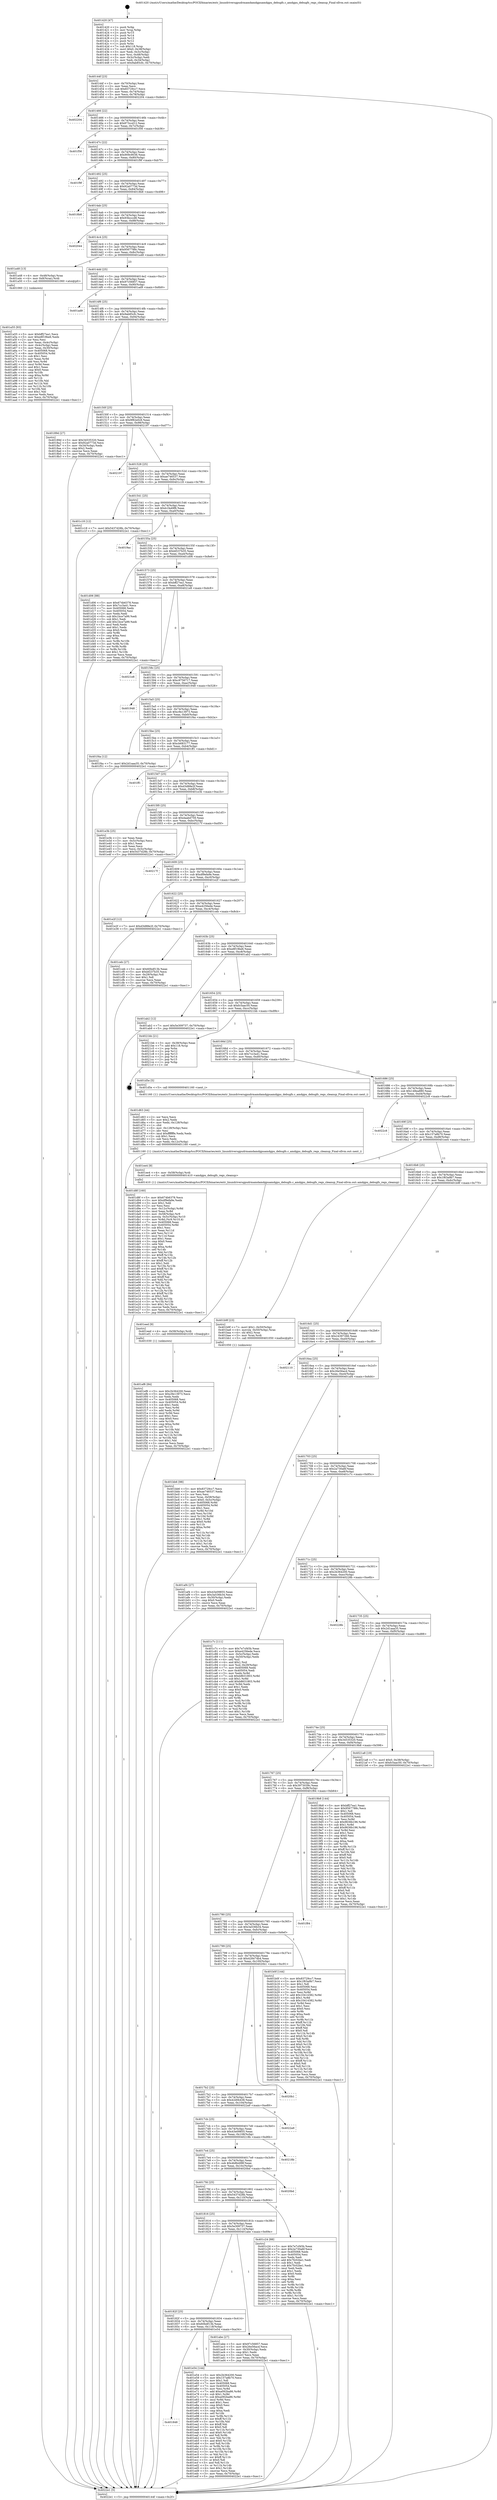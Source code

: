 digraph "0x401420" {
  label = "0x401420 (/mnt/c/Users/mathe/Desktop/tcc/POCII/binaries/extr_linuxdriversgpudrmamdamdgpuamdgpu_debugfs.c_amdgpu_debugfs_regs_cleanup_Final-ollvm.out::main(0))"
  labelloc = "t"
  node[shape=record]

  Entry [label="",width=0.3,height=0.3,shape=circle,fillcolor=black,style=filled]
  "0x40144f" [label="{
     0x40144f [23]\l
     | [instrs]\l
     &nbsp;&nbsp;0x40144f \<+3\>: mov -0x70(%rbp),%eax\l
     &nbsp;&nbsp;0x401452 \<+2\>: mov %eax,%ecx\l
     &nbsp;&nbsp;0x401454 \<+6\>: sub $0x83729cc7,%ecx\l
     &nbsp;&nbsp;0x40145a \<+3\>: mov %eax,-0x74(%rbp)\l
     &nbsp;&nbsp;0x40145d \<+3\>: mov %ecx,-0x78(%rbp)\l
     &nbsp;&nbsp;0x401460 \<+6\>: je 0000000000402204 \<main+0xde4\>\l
  }"]
  "0x402204" [label="{
     0x402204\l
  }", style=dashed]
  "0x401466" [label="{
     0x401466 [22]\l
     | [instrs]\l
     &nbsp;&nbsp;0x401466 \<+5\>: jmp 000000000040146b \<main+0x4b\>\l
     &nbsp;&nbsp;0x40146b \<+3\>: mov -0x74(%rbp),%eax\l
     &nbsp;&nbsp;0x40146e \<+5\>: sub $0x873ccd12,%eax\l
     &nbsp;&nbsp;0x401473 \<+3\>: mov %eax,-0x7c(%rbp)\l
     &nbsp;&nbsp;0x401476 \<+6\>: je 0000000000401f56 \<main+0xb36\>\l
  }"]
  Exit [label="",width=0.3,height=0.3,shape=circle,fillcolor=black,style=filled,peripheries=2]
  "0x401f56" [label="{
     0x401f56\l
  }", style=dashed]
  "0x40147c" [label="{
     0x40147c [22]\l
     | [instrs]\l
     &nbsp;&nbsp;0x40147c \<+5\>: jmp 0000000000401481 \<main+0x61\>\l
     &nbsp;&nbsp;0x401481 \<+3\>: mov -0x74(%rbp),%eax\l
     &nbsp;&nbsp;0x401484 \<+5\>: sub $0x909c9036,%eax\l
     &nbsp;&nbsp;0x401489 \<+3\>: mov %eax,-0x80(%rbp)\l
     &nbsp;&nbsp;0x40148c \<+6\>: je 0000000000401f9f \<main+0xb7f\>\l
  }"]
  "0x401ef6" [label="{
     0x401ef6 [84]\l
     | [instrs]\l
     &nbsp;&nbsp;0x401ef6 \<+5\>: mov $0x2b364200,%eax\l
     &nbsp;&nbsp;0x401efb \<+5\>: mov $0xc9e13973,%ecx\l
     &nbsp;&nbsp;0x401f00 \<+2\>: xor %edx,%edx\l
     &nbsp;&nbsp;0x401f02 \<+7\>: mov 0x405068,%esi\l
     &nbsp;&nbsp;0x401f09 \<+8\>: mov 0x405054,%r8d\l
     &nbsp;&nbsp;0x401f11 \<+3\>: sub $0x1,%edx\l
     &nbsp;&nbsp;0x401f14 \<+3\>: mov %esi,%r9d\l
     &nbsp;&nbsp;0x401f17 \<+3\>: add %edx,%r9d\l
     &nbsp;&nbsp;0x401f1a \<+4\>: imul %r9d,%esi\l
     &nbsp;&nbsp;0x401f1e \<+3\>: and $0x1,%esi\l
     &nbsp;&nbsp;0x401f21 \<+3\>: cmp $0x0,%esi\l
     &nbsp;&nbsp;0x401f24 \<+4\>: sete %r10b\l
     &nbsp;&nbsp;0x401f28 \<+4\>: cmp $0xa,%r8d\l
     &nbsp;&nbsp;0x401f2c \<+4\>: setl %r11b\l
     &nbsp;&nbsp;0x401f30 \<+3\>: mov %r10b,%bl\l
     &nbsp;&nbsp;0x401f33 \<+3\>: and %r11b,%bl\l
     &nbsp;&nbsp;0x401f36 \<+3\>: xor %r11b,%r10b\l
     &nbsp;&nbsp;0x401f39 \<+3\>: or %r10b,%bl\l
     &nbsp;&nbsp;0x401f3c \<+3\>: test $0x1,%bl\l
     &nbsp;&nbsp;0x401f3f \<+3\>: cmovne %ecx,%eax\l
     &nbsp;&nbsp;0x401f42 \<+3\>: mov %eax,-0x70(%rbp)\l
     &nbsp;&nbsp;0x401f45 \<+5\>: jmp 00000000004022e1 \<main+0xec1\>\l
  }"]
  "0x401f9f" [label="{
     0x401f9f\l
  }", style=dashed]
  "0x401492" [label="{
     0x401492 [25]\l
     | [instrs]\l
     &nbsp;&nbsp;0x401492 \<+5\>: jmp 0000000000401497 \<main+0x77\>\l
     &nbsp;&nbsp;0x401497 \<+3\>: mov -0x74(%rbp),%eax\l
     &nbsp;&nbsp;0x40149a \<+5\>: sub $0x92a0773d,%eax\l
     &nbsp;&nbsp;0x40149f \<+6\>: mov %eax,-0x84(%rbp)\l
     &nbsp;&nbsp;0x4014a5 \<+6\>: je 00000000004018b8 \<main+0x498\>\l
  }"]
  "0x401eed" [label="{
     0x401eed [9]\l
     | [instrs]\l
     &nbsp;&nbsp;0x401eed \<+4\>: mov -0x58(%rbp),%rdi\l
     &nbsp;&nbsp;0x401ef1 \<+5\>: call 0000000000401030 \<free@plt\>\l
     | [calls]\l
     &nbsp;&nbsp;0x401030 \{1\} (unknown)\l
  }"]
  "0x4018b8" [label="{
     0x4018b8\l
  }", style=dashed]
  "0x4014ab" [label="{
     0x4014ab [25]\l
     | [instrs]\l
     &nbsp;&nbsp;0x4014ab \<+5\>: jmp 00000000004014b0 \<main+0x90\>\l
     &nbsp;&nbsp;0x4014b0 \<+3\>: mov -0x74(%rbp),%eax\l
     &nbsp;&nbsp;0x4014b3 \<+5\>: sub $0x93bcccd8,%eax\l
     &nbsp;&nbsp;0x4014b8 \<+6\>: mov %eax,-0x88(%rbp)\l
     &nbsp;&nbsp;0x4014be \<+6\>: je 0000000000402044 \<main+0xc24\>\l
  }"]
  "0x401848" [label="{
     0x401848\l
  }", style=dashed]
  "0x402044" [label="{
     0x402044\l
  }", style=dashed]
  "0x4014c4" [label="{
     0x4014c4 [25]\l
     | [instrs]\l
     &nbsp;&nbsp;0x4014c4 \<+5\>: jmp 00000000004014c9 \<main+0xa9\>\l
     &nbsp;&nbsp;0x4014c9 \<+3\>: mov -0x74(%rbp),%eax\l
     &nbsp;&nbsp;0x4014cc \<+5\>: sub $0x9567788c,%eax\l
     &nbsp;&nbsp;0x4014d1 \<+6\>: mov %eax,-0x8c(%rbp)\l
     &nbsp;&nbsp;0x4014d7 \<+6\>: je 0000000000401a48 \<main+0x628\>\l
  }"]
  "0x401e54" [label="{
     0x401e54 [144]\l
     | [instrs]\l
     &nbsp;&nbsp;0x401e54 \<+5\>: mov $0x2b364200,%eax\l
     &nbsp;&nbsp;0x401e59 \<+5\>: mov $0x157a8b70,%ecx\l
     &nbsp;&nbsp;0x401e5e \<+2\>: mov $0x1,%dl\l
     &nbsp;&nbsp;0x401e60 \<+7\>: mov 0x405068,%esi\l
     &nbsp;&nbsp;0x401e67 \<+7\>: mov 0x405054,%edi\l
     &nbsp;&nbsp;0x401e6e \<+3\>: mov %esi,%r8d\l
     &nbsp;&nbsp;0x401e71 \<+7\>: add $0xa092ba86,%r8d\l
     &nbsp;&nbsp;0x401e78 \<+4\>: sub $0x1,%r8d\l
     &nbsp;&nbsp;0x401e7c \<+7\>: sub $0xa092ba86,%r8d\l
     &nbsp;&nbsp;0x401e83 \<+4\>: imul %r8d,%esi\l
     &nbsp;&nbsp;0x401e87 \<+3\>: and $0x1,%esi\l
     &nbsp;&nbsp;0x401e8a \<+3\>: cmp $0x0,%esi\l
     &nbsp;&nbsp;0x401e8d \<+4\>: sete %r9b\l
     &nbsp;&nbsp;0x401e91 \<+3\>: cmp $0xa,%edi\l
     &nbsp;&nbsp;0x401e94 \<+4\>: setl %r10b\l
     &nbsp;&nbsp;0x401e98 \<+3\>: mov %r9b,%r11b\l
     &nbsp;&nbsp;0x401e9b \<+4\>: xor $0xff,%r11b\l
     &nbsp;&nbsp;0x401e9f \<+3\>: mov %r10b,%bl\l
     &nbsp;&nbsp;0x401ea2 \<+3\>: xor $0xff,%bl\l
     &nbsp;&nbsp;0x401ea5 \<+3\>: xor $0x0,%dl\l
     &nbsp;&nbsp;0x401ea8 \<+3\>: mov %r11b,%r14b\l
     &nbsp;&nbsp;0x401eab \<+4\>: and $0x0,%r14b\l
     &nbsp;&nbsp;0x401eaf \<+3\>: and %dl,%r9b\l
     &nbsp;&nbsp;0x401eb2 \<+3\>: mov %bl,%r15b\l
     &nbsp;&nbsp;0x401eb5 \<+4\>: and $0x0,%r15b\l
     &nbsp;&nbsp;0x401eb9 \<+3\>: and %dl,%r10b\l
     &nbsp;&nbsp;0x401ebc \<+3\>: or %r9b,%r14b\l
     &nbsp;&nbsp;0x401ebf \<+3\>: or %r10b,%r15b\l
     &nbsp;&nbsp;0x401ec2 \<+3\>: xor %r15b,%r14b\l
     &nbsp;&nbsp;0x401ec5 \<+3\>: or %bl,%r11b\l
     &nbsp;&nbsp;0x401ec8 \<+4\>: xor $0xff,%r11b\l
     &nbsp;&nbsp;0x401ecc \<+3\>: or $0x0,%dl\l
     &nbsp;&nbsp;0x401ecf \<+3\>: and %dl,%r11b\l
     &nbsp;&nbsp;0x401ed2 \<+3\>: or %r11b,%r14b\l
     &nbsp;&nbsp;0x401ed5 \<+4\>: test $0x1,%r14b\l
     &nbsp;&nbsp;0x401ed9 \<+3\>: cmovne %ecx,%eax\l
     &nbsp;&nbsp;0x401edc \<+3\>: mov %eax,-0x70(%rbp)\l
     &nbsp;&nbsp;0x401edf \<+5\>: jmp 00000000004022e1 \<main+0xec1\>\l
  }"]
  "0x401a48" [label="{
     0x401a48 [13]\l
     | [instrs]\l
     &nbsp;&nbsp;0x401a48 \<+4\>: mov -0x48(%rbp),%rax\l
     &nbsp;&nbsp;0x401a4c \<+4\>: mov 0x8(%rax),%rdi\l
     &nbsp;&nbsp;0x401a50 \<+5\>: call 0000000000401060 \<atoi@plt\>\l
     | [calls]\l
     &nbsp;&nbsp;0x401060 \{1\} (unknown)\l
  }"]
  "0x4014dd" [label="{
     0x4014dd [25]\l
     | [instrs]\l
     &nbsp;&nbsp;0x4014dd \<+5\>: jmp 00000000004014e2 \<main+0xc2\>\l
     &nbsp;&nbsp;0x4014e2 \<+3\>: mov -0x74(%rbp),%eax\l
     &nbsp;&nbsp;0x4014e5 \<+5\>: sub $0x97c56857,%eax\l
     &nbsp;&nbsp;0x4014ea \<+6\>: mov %eax,-0x90(%rbp)\l
     &nbsp;&nbsp;0x4014f0 \<+6\>: je 0000000000401ad9 \<main+0x6b9\>\l
  }"]
  "0x401d8f" [label="{
     0x401d8f [160]\l
     | [instrs]\l
     &nbsp;&nbsp;0x401d8f \<+5\>: mov $0x674b6378,%ecx\l
     &nbsp;&nbsp;0x401d94 \<+5\>: mov $0xdf9efa9e,%edx\l
     &nbsp;&nbsp;0x401d99 \<+3\>: mov $0x1,%dil\l
     &nbsp;&nbsp;0x401d9c \<+2\>: xor %esi,%esi\l
     &nbsp;&nbsp;0x401d9e \<+7\>: mov -0x12c(%rbp),%r8d\l
     &nbsp;&nbsp;0x401da5 \<+4\>: imul %eax,%r8d\l
     &nbsp;&nbsp;0x401da9 \<+4\>: mov -0x58(%rbp),%r9\l
     &nbsp;&nbsp;0x401dad \<+4\>: movslq -0x5c(%rbp),%r10\l
     &nbsp;&nbsp;0x401db1 \<+4\>: mov %r8d,(%r9,%r10,4)\l
     &nbsp;&nbsp;0x401db5 \<+7\>: mov 0x405068,%eax\l
     &nbsp;&nbsp;0x401dbc \<+8\>: mov 0x405054,%r8d\l
     &nbsp;&nbsp;0x401dc4 \<+3\>: sub $0x1,%esi\l
     &nbsp;&nbsp;0x401dc7 \<+3\>: mov %eax,%r11d\l
     &nbsp;&nbsp;0x401dca \<+3\>: add %esi,%r11d\l
     &nbsp;&nbsp;0x401dcd \<+4\>: imul %r11d,%eax\l
     &nbsp;&nbsp;0x401dd1 \<+3\>: and $0x1,%eax\l
     &nbsp;&nbsp;0x401dd4 \<+3\>: cmp $0x0,%eax\l
     &nbsp;&nbsp;0x401dd7 \<+3\>: sete %bl\l
     &nbsp;&nbsp;0x401dda \<+4\>: cmp $0xa,%r8d\l
     &nbsp;&nbsp;0x401dde \<+4\>: setl %r14b\l
     &nbsp;&nbsp;0x401de2 \<+3\>: mov %bl,%r15b\l
     &nbsp;&nbsp;0x401de5 \<+4\>: xor $0xff,%r15b\l
     &nbsp;&nbsp;0x401de9 \<+3\>: mov %r14b,%r12b\l
     &nbsp;&nbsp;0x401dec \<+4\>: xor $0xff,%r12b\l
     &nbsp;&nbsp;0x401df0 \<+4\>: xor $0x1,%dil\l
     &nbsp;&nbsp;0x401df4 \<+3\>: mov %r15b,%r13b\l
     &nbsp;&nbsp;0x401df7 \<+4\>: and $0xff,%r13b\l
     &nbsp;&nbsp;0x401dfb \<+3\>: and %dil,%bl\l
     &nbsp;&nbsp;0x401dfe \<+3\>: mov %r12b,%al\l
     &nbsp;&nbsp;0x401e01 \<+2\>: and $0xff,%al\l
     &nbsp;&nbsp;0x401e03 \<+3\>: and %dil,%r14b\l
     &nbsp;&nbsp;0x401e06 \<+3\>: or %bl,%r13b\l
     &nbsp;&nbsp;0x401e09 \<+3\>: or %r14b,%al\l
     &nbsp;&nbsp;0x401e0c \<+3\>: xor %al,%r13b\l
     &nbsp;&nbsp;0x401e0f \<+3\>: or %r12b,%r15b\l
     &nbsp;&nbsp;0x401e12 \<+4\>: xor $0xff,%r15b\l
     &nbsp;&nbsp;0x401e16 \<+4\>: or $0x1,%dil\l
     &nbsp;&nbsp;0x401e1a \<+3\>: and %dil,%r15b\l
     &nbsp;&nbsp;0x401e1d \<+3\>: or %r15b,%r13b\l
     &nbsp;&nbsp;0x401e20 \<+4\>: test $0x1,%r13b\l
     &nbsp;&nbsp;0x401e24 \<+3\>: cmovne %edx,%ecx\l
     &nbsp;&nbsp;0x401e27 \<+3\>: mov %ecx,-0x70(%rbp)\l
     &nbsp;&nbsp;0x401e2a \<+5\>: jmp 00000000004022e1 \<main+0xec1\>\l
  }"]
  "0x401ad9" [label="{
     0x401ad9\l
  }", style=dashed]
  "0x4014f6" [label="{
     0x4014f6 [25]\l
     | [instrs]\l
     &nbsp;&nbsp;0x4014f6 \<+5\>: jmp 00000000004014fb \<main+0xdb\>\l
     &nbsp;&nbsp;0x4014fb \<+3\>: mov -0x74(%rbp),%eax\l
     &nbsp;&nbsp;0x4014fe \<+5\>: sub $0x9ab85cfc,%eax\l
     &nbsp;&nbsp;0x401503 \<+6\>: mov %eax,-0x94(%rbp)\l
     &nbsp;&nbsp;0x401509 \<+6\>: je 000000000040189d \<main+0x47d\>\l
  }"]
  "0x401d63" [label="{
     0x401d63 [44]\l
     | [instrs]\l
     &nbsp;&nbsp;0x401d63 \<+2\>: xor %ecx,%ecx\l
     &nbsp;&nbsp;0x401d65 \<+5\>: mov $0x2,%edx\l
     &nbsp;&nbsp;0x401d6a \<+6\>: mov %edx,-0x128(%rbp)\l
     &nbsp;&nbsp;0x401d70 \<+1\>: cltd\l
     &nbsp;&nbsp;0x401d71 \<+6\>: mov -0x128(%rbp),%esi\l
     &nbsp;&nbsp;0x401d77 \<+2\>: idiv %esi\l
     &nbsp;&nbsp;0x401d79 \<+6\>: imul $0xfffffffe,%edx,%edx\l
     &nbsp;&nbsp;0x401d7f \<+3\>: sub $0x1,%ecx\l
     &nbsp;&nbsp;0x401d82 \<+2\>: sub %ecx,%edx\l
     &nbsp;&nbsp;0x401d84 \<+6\>: mov %edx,-0x12c(%rbp)\l
     &nbsp;&nbsp;0x401d8a \<+5\>: call 0000000000401160 \<next_i\>\l
     | [calls]\l
     &nbsp;&nbsp;0x401160 \{1\} (/mnt/c/Users/mathe/Desktop/tcc/POCII/binaries/extr_linuxdriversgpudrmamdamdgpuamdgpu_debugfs.c_amdgpu_debugfs_regs_cleanup_Final-ollvm.out::next_i)\l
  }"]
  "0x40189d" [label="{
     0x40189d [27]\l
     | [instrs]\l
     &nbsp;&nbsp;0x40189d \<+5\>: mov $0x34535320,%eax\l
     &nbsp;&nbsp;0x4018a2 \<+5\>: mov $0x92a0773d,%ecx\l
     &nbsp;&nbsp;0x4018a7 \<+3\>: mov -0x34(%rbp),%edx\l
     &nbsp;&nbsp;0x4018aa \<+3\>: cmp $0x2,%edx\l
     &nbsp;&nbsp;0x4018ad \<+3\>: cmovne %ecx,%eax\l
     &nbsp;&nbsp;0x4018b0 \<+3\>: mov %eax,-0x70(%rbp)\l
     &nbsp;&nbsp;0x4018b3 \<+5\>: jmp 00000000004022e1 \<main+0xec1\>\l
  }"]
  "0x40150f" [label="{
     0x40150f [25]\l
     | [instrs]\l
     &nbsp;&nbsp;0x40150f \<+5\>: jmp 0000000000401514 \<main+0xf4\>\l
     &nbsp;&nbsp;0x401514 \<+3\>: mov -0x74(%rbp),%eax\l
     &nbsp;&nbsp;0x401517 \<+5\>: sub $0x9f82e0c8,%eax\l
     &nbsp;&nbsp;0x40151c \<+6\>: mov %eax,-0x98(%rbp)\l
     &nbsp;&nbsp;0x401522 \<+6\>: je 0000000000402197 \<main+0xd77\>\l
  }"]
  "0x4022e1" [label="{
     0x4022e1 [5]\l
     | [instrs]\l
     &nbsp;&nbsp;0x4022e1 \<+5\>: jmp 000000000040144f \<main+0x2f\>\l
  }"]
  "0x401420" [label="{
     0x401420 [47]\l
     | [instrs]\l
     &nbsp;&nbsp;0x401420 \<+1\>: push %rbp\l
     &nbsp;&nbsp;0x401421 \<+3\>: mov %rsp,%rbp\l
     &nbsp;&nbsp;0x401424 \<+2\>: push %r15\l
     &nbsp;&nbsp;0x401426 \<+2\>: push %r14\l
     &nbsp;&nbsp;0x401428 \<+2\>: push %r13\l
     &nbsp;&nbsp;0x40142a \<+2\>: push %r12\l
     &nbsp;&nbsp;0x40142c \<+1\>: push %rbx\l
     &nbsp;&nbsp;0x40142d \<+7\>: sub $0x118,%rsp\l
     &nbsp;&nbsp;0x401434 \<+7\>: movl $0x0,-0x38(%rbp)\l
     &nbsp;&nbsp;0x40143b \<+3\>: mov %edi,-0x3c(%rbp)\l
     &nbsp;&nbsp;0x40143e \<+4\>: mov %rsi,-0x48(%rbp)\l
     &nbsp;&nbsp;0x401442 \<+3\>: mov -0x3c(%rbp),%edi\l
     &nbsp;&nbsp;0x401445 \<+3\>: mov %edi,-0x34(%rbp)\l
     &nbsp;&nbsp;0x401448 \<+7\>: movl $0x9ab85cfc,-0x70(%rbp)\l
  }"]
  "0x401bb6" [label="{
     0x401bb6 [98]\l
     | [instrs]\l
     &nbsp;&nbsp;0x401bb6 \<+5\>: mov $0x83729cc7,%ecx\l
     &nbsp;&nbsp;0x401bbb \<+5\>: mov $0xae746537,%edx\l
     &nbsp;&nbsp;0x401bc0 \<+2\>: xor %esi,%esi\l
     &nbsp;&nbsp;0x401bc2 \<+4\>: mov %rax,-0x58(%rbp)\l
     &nbsp;&nbsp;0x401bc6 \<+7\>: movl $0x0,-0x5c(%rbp)\l
     &nbsp;&nbsp;0x401bcd \<+8\>: mov 0x405068,%r8d\l
     &nbsp;&nbsp;0x401bd5 \<+8\>: mov 0x405054,%r9d\l
     &nbsp;&nbsp;0x401bdd \<+3\>: sub $0x1,%esi\l
     &nbsp;&nbsp;0x401be0 \<+3\>: mov %r8d,%r10d\l
     &nbsp;&nbsp;0x401be3 \<+3\>: add %esi,%r10d\l
     &nbsp;&nbsp;0x401be6 \<+4\>: imul %r10d,%r8d\l
     &nbsp;&nbsp;0x401bea \<+4\>: and $0x1,%r8d\l
     &nbsp;&nbsp;0x401bee \<+4\>: cmp $0x0,%r8d\l
     &nbsp;&nbsp;0x401bf2 \<+4\>: sete %r11b\l
     &nbsp;&nbsp;0x401bf6 \<+4\>: cmp $0xa,%r9d\l
     &nbsp;&nbsp;0x401bfa \<+3\>: setl %bl\l
     &nbsp;&nbsp;0x401bfd \<+3\>: mov %r11b,%r14b\l
     &nbsp;&nbsp;0x401c00 \<+3\>: and %bl,%r14b\l
     &nbsp;&nbsp;0x401c03 \<+3\>: xor %bl,%r11b\l
     &nbsp;&nbsp;0x401c06 \<+3\>: or %r11b,%r14b\l
     &nbsp;&nbsp;0x401c09 \<+4\>: test $0x1,%r14b\l
     &nbsp;&nbsp;0x401c0d \<+3\>: cmovne %edx,%ecx\l
     &nbsp;&nbsp;0x401c10 \<+3\>: mov %ecx,-0x70(%rbp)\l
     &nbsp;&nbsp;0x401c13 \<+5\>: jmp 00000000004022e1 \<main+0xec1\>\l
  }"]
  "0x402197" [label="{
     0x402197\l
  }", style=dashed]
  "0x401528" [label="{
     0x401528 [25]\l
     | [instrs]\l
     &nbsp;&nbsp;0x401528 \<+5\>: jmp 000000000040152d \<main+0x10d\>\l
     &nbsp;&nbsp;0x40152d \<+3\>: mov -0x74(%rbp),%eax\l
     &nbsp;&nbsp;0x401530 \<+5\>: sub $0xae746537,%eax\l
     &nbsp;&nbsp;0x401535 \<+6\>: mov %eax,-0x9c(%rbp)\l
     &nbsp;&nbsp;0x40153b \<+6\>: je 0000000000401c18 \<main+0x7f8\>\l
  }"]
  "0x40182f" [label="{
     0x40182f [25]\l
     | [instrs]\l
     &nbsp;&nbsp;0x40182f \<+5\>: jmp 0000000000401834 \<main+0x414\>\l
     &nbsp;&nbsp;0x401834 \<+3\>: mov -0x74(%rbp),%eax\l
     &nbsp;&nbsp;0x401837 \<+5\>: sub $0x60bdf13b,%eax\l
     &nbsp;&nbsp;0x40183c \<+6\>: mov %eax,-0x118(%rbp)\l
     &nbsp;&nbsp;0x401842 \<+6\>: je 0000000000401e54 \<main+0xa34\>\l
  }"]
  "0x401c18" [label="{
     0x401c18 [12]\l
     | [instrs]\l
     &nbsp;&nbsp;0x401c18 \<+7\>: movl $0x5437d28b,-0x70(%rbp)\l
     &nbsp;&nbsp;0x401c1f \<+5\>: jmp 00000000004022e1 \<main+0xec1\>\l
  }"]
  "0x401541" [label="{
     0x401541 [25]\l
     | [instrs]\l
     &nbsp;&nbsp;0x401541 \<+5\>: jmp 0000000000401546 \<main+0x126\>\l
     &nbsp;&nbsp;0x401546 \<+3\>: mov -0x74(%rbp),%eax\l
     &nbsp;&nbsp;0x401549 \<+5\>: sub $0xb1fa49f6,%eax\l
     &nbsp;&nbsp;0x40154e \<+6\>: mov %eax,-0xa0(%rbp)\l
     &nbsp;&nbsp;0x401554 \<+6\>: je 00000000004019ac \<main+0x58c\>\l
  }"]
  "0x401abe" [label="{
     0x401abe [27]\l
     | [instrs]\l
     &nbsp;&nbsp;0x401abe \<+5\>: mov $0x97c56857,%eax\l
     &nbsp;&nbsp;0x401ac3 \<+5\>: mov $0x26e56acd,%ecx\l
     &nbsp;&nbsp;0x401ac8 \<+3\>: mov -0x30(%rbp),%edx\l
     &nbsp;&nbsp;0x401acb \<+3\>: cmp $0x1,%edx\l
     &nbsp;&nbsp;0x401ace \<+3\>: cmovl %ecx,%eax\l
     &nbsp;&nbsp;0x401ad1 \<+3\>: mov %eax,-0x70(%rbp)\l
     &nbsp;&nbsp;0x401ad4 \<+5\>: jmp 00000000004022e1 \<main+0xec1\>\l
  }"]
  "0x4019ac" [label="{
     0x4019ac\l
  }", style=dashed]
  "0x40155a" [label="{
     0x40155a [25]\l
     | [instrs]\l
     &nbsp;&nbsp;0x40155a \<+5\>: jmp 000000000040155f \<main+0x13f\>\l
     &nbsp;&nbsp;0x40155f \<+3\>: mov -0x74(%rbp),%eax\l
     &nbsp;&nbsp;0x401562 \<+5\>: sub $0xbf237b35,%eax\l
     &nbsp;&nbsp;0x401567 \<+6\>: mov %eax,-0xa4(%rbp)\l
     &nbsp;&nbsp;0x40156d \<+6\>: je 0000000000401d06 \<main+0x8e6\>\l
  }"]
  "0x401816" [label="{
     0x401816 [25]\l
     | [instrs]\l
     &nbsp;&nbsp;0x401816 \<+5\>: jmp 000000000040181b \<main+0x3fb\>\l
     &nbsp;&nbsp;0x40181b \<+3\>: mov -0x74(%rbp),%eax\l
     &nbsp;&nbsp;0x40181e \<+5\>: sub $0x5e309737,%eax\l
     &nbsp;&nbsp;0x401823 \<+6\>: mov %eax,-0x114(%rbp)\l
     &nbsp;&nbsp;0x401829 \<+6\>: je 0000000000401abe \<main+0x69e\>\l
  }"]
  "0x401d06" [label="{
     0x401d06 [88]\l
     | [instrs]\l
     &nbsp;&nbsp;0x401d06 \<+5\>: mov $0x674b6378,%eax\l
     &nbsp;&nbsp;0x401d0b \<+5\>: mov $0x7cc3a41,%ecx\l
     &nbsp;&nbsp;0x401d10 \<+7\>: mov 0x405068,%edx\l
     &nbsp;&nbsp;0x401d17 \<+7\>: mov 0x405054,%esi\l
     &nbsp;&nbsp;0x401d1e \<+2\>: mov %edx,%edi\l
     &nbsp;&nbsp;0x401d20 \<+6\>: sub $0x1bce7a99,%edi\l
     &nbsp;&nbsp;0x401d26 \<+3\>: sub $0x1,%edi\l
     &nbsp;&nbsp;0x401d29 \<+6\>: add $0x1bce7a99,%edi\l
     &nbsp;&nbsp;0x401d2f \<+3\>: imul %edi,%edx\l
     &nbsp;&nbsp;0x401d32 \<+3\>: and $0x1,%edx\l
     &nbsp;&nbsp;0x401d35 \<+3\>: cmp $0x0,%edx\l
     &nbsp;&nbsp;0x401d38 \<+4\>: sete %r8b\l
     &nbsp;&nbsp;0x401d3c \<+3\>: cmp $0xa,%esi\l
     &nbsp;&nbsp;0x401d3f \<+4\>: setl %r9b\l
     &nbsp;&nbsp;0x401d43 \<+3\>: mov %r8b,%r10b\l
     &nbsp;&nbsp;0x401d46 \<+3\>: and %r9b,%r10b\l
     &nbsp;&nbsp;0x401d49 \<+3\>: xor %r9b,%r8b\l
     &nbsp;&nbsp;0x401d4c \<+3\>: or %r8b,%r10b\l
     &nbsp;&nbsp;0x401d4f \<+4\>: test $0x1,%r10b\l
     &nbsp;&nbsp;0x401d53 \<+3\>: cmovne %ecx,%eax\l
     &nbsp;&nbsp;0x401d56 \<+3\>: mov %eax,-0x70(%rbp)\l
     &nbsp;&nbsp;0x401d59 \<+5\>: jmp 00000000004022e1 \<main+0xec1\>\l
  }"]
  "0x401573" [label="{
     0x401573 [25]\l
     | [instrs]\l
     &nbsp;&nbsp;0x401573 \<+5\>: jmp 0000000000401578 \<main+0x158\>\l
     &nbsp;&nbsp;0x401578 \<+3\>: mov -0x74(%rbp),%eax\l
     &nbsp;&nbsp;0x40157b \<+5\>: sub $0xbff27ea1,%eax\l
     &nbsp;&nbsp;0x401580 \<+6\>: mov %eax,-0xa8(%rbp)\l
     &nbsp;&nbsp;0x401586 \<+6\>: je 00000000004021e8 \<main+0xdc8\>\l
  }"]
  "0x401c24" [label="{
     0x401c24 [88]\l
     | [instrs]\l
     &nbsp;&nbsp;0x401c24 \<+5\>: mov $0x7e7cf45b,%eax\l
     &nbsp;&nbsp;0x401c29 \<+5\>: mov $0x2a730a6f,%ecx\l
     &nbsp;&nbsp;0x401c2e \<+7\>: mov 0x405068,%edx\l
     &nbsp;&nbsp;0x401c35 \<+7\>: mov 0x405054,%esi\l
     &nbsp;&nbsp;0x401c3c \<+2\>: mov %edx,%edi\l
     &nbsp;&nbsp;0x401c3e \<+6\>: add $0x7fc02be1,%edi\l
     &nbsp;&nbsp;0x401c44 \<+3\>: sub $0x1,%edi\l
     &nbsp;&nbsp;0x401c47 \<+6\>: sub $0x7fc02be1,%edi\l
     &nbsp;&nbsp;0x401c4d \<+3\>: imul %edi,%edx\l
     &nbsp;&nbsp;0x401c50 \<+3\>: and $0x1,%edx\l
     &nbsp;&nbsp;0x401c53 \<+3\>: cmp $0x0,%edx\l
     &nbsp;&nbsp;0x401c56 \<+4\>: sete %r8b\l
     &nbsp;&nbsp;0x401c5a \<+3\>: cmp $0xa,%esi\l
     &nbsp;&nbsp;0x401c5d \<+4\>: setl %r9b\l
     &nbsp;&nbsp;0x401c61 \<+3\>: mov %r8b,%r10b\l
     &nbsp;&nbsp;0x401c64 \<+3\>: and %r9b,%r10b\l
     &nbsp;&nbsp;0x401c67 \<+3\>: xor %r9b,%r8b\l
     &nbsp;&nbsp;0x401c6a \<+3\>: or %r8b,%r10b\l
     &nbsp;&nbsp;0x401c6d \<+4\>: test $0x1,%r10b\l
     &nbsp;&nbsp;0x401c71 \<+3\>: cmovne %ecx,%eax\l
     &nbsp;&nbsp;0x401c74 \<+3\>: mov %eax,-0x70(%rbp)\l
     &nbsp;&nbsp;0x401c77 \<+5\>: jmp 00000000004022e1 \<main+0xec1\>\l
  }"]
  "0x4021e8" [label="{
     0x4021e8\l
  }", style=dashed]
  "0x40158c" [label="{
     0x40158c [25]\l
     | [instrs]\l
     &nbsp;&nbsp;0x40158c \<+5\>: jmp 0000000000401591 \<main+0x171\>\l
     &nbsp;&nbsp;0x401591 \<+3\>: mov -0x74(%rbp),%eax\l
     &nbsp;&nbsp;0x401594 \<+5\>: sub $0xc9756717,%eax\l
     &nbsp;&nbsp;0x401599 \<+6\>: mov %eax,-0xac(%rbp)\l
     &nbsp;&nbsp;0x40159f \<+6\>: je 0000000000401948 \<main+0x528\>\l
  }"]
  "0x4017fd" [label="{
     0x4017fd [25]\l
     | [instrs]\l
     &nbsp;&nbsp;0x4017fd \<+5\>: jmp 0000000000401802 \<main+0x3e2\>\l
     &nbsp;&nbsp;0x401802 \<+3\>: mov -0x74(%rbp),%eax\l
     &nbsp;&nbsp;0x401805 \<+5\>: sub $0x5437d28b,%eax\l
     &nbsp;&nbsp;0x40180a \<+6\>: mov %eax,-0x110(%rbp)\l
     &nbsp;&nbsp;0x401810 \<+6\>: je 0000000000401c24 \<main+0x804\>\l
  }"]
  "0x401948" [label="{
     0x401948\l
  }", style=dashed]
  "0x4015a5" [label="{
     0x4015a5 [25]\l
     | [instrs]\l
     &nbsp;&nbsp;0x4015a5 \<+5\>: jmp 00000000004015aa \<main+0x18a\>\l
     &nbsp;&nbsp;0x4015aa \<+3\>: mov -0x74(%rbp),%eax\l
     &nbsp;&nbsp;0x4015ad \<+5\>: sub $0xc9e13973,%eax\l
     &nbsp;&nbsp;0x4015b2 \<+6\>: mov %eax,-0xb0(%rbp)\l
     &nbsp;&nbsp;0x4015b8 \<+6\>: je 0000000000401f4a \<main+0xb2a\>\l
  }"]
  "0x4020bd" [label="{
     0x4020bd\l
  }", style=dashed]
  "0x401f4a" [label="{
     0x401f4a [12]\l
     | [instrs]\l
     &nbsp;&nbsp;0x401f4a \<+7\>: movl $0x2d1aaa35,-0x70(%rbp)\l
     &nbsp;&nbsp;0x401f51 \<+5\>: jmp 00000000004022e1 \<main+0xec1\>\l
  }"]
  "0x4015be" [label="{
     0x4015be [25]\l
     | [instrs]\l
     &nbsp;&nbsp;0x4015be \<+5\>: jmp 00000000004015c3 \<main+0x1a3\>\l
     &nbsp;&nbsp;0x4015c3 \<+3\>: mov -0x74(%rbp),%eax\l
     &nbsp;&nbsp;0x4015c6 \<+5\>: sub $0xcb683177,%eax\l
     &nbsp;&nbsp;0x4015cb \<+6\>: mov %eax,-0xb4(%rbp)\l
     &nbsp;&nbsp;0x4015d1 \<+6\>: je 0000000000401ff1 \<main+0xbd1\>\l
  }"]
  "0x4017e4" [label="{
     0x4017e4 [25]\l
     | [instrs]\l
     &nbsp;&nbsp;0x4017e4 \<+5\>: jmp 00000000004017e9 \<main+0x3c9\>\l
     &nbsp;&nbsp;0x4017e9 \<+3\>: mov -0x74(%rbp),%eax\l
     &nbsp;&nbsp;0x4017ec \<+5\>: sub $0x4b8b498f,%eax\l
     &nbsp;&nbsp;0x4017f1 \<+6\>: mov %eax,-0x10c(%rbp)\l
     &nbsp;&nbsp;0x4017f7 \<+6\>: je 00000000004020bd \<main+0xc9d\>\l
  }"]
  "0x401ff1" [label="{
     0x401ff1\l
  }", style=dashed]
  "0x4015d7" [label="{
     0x4015d7 [25]\l
     | [instrs]\l
     &nbsp;&nbsp;0x4015d7 \<+5\>: jmp 00000000004015dc \<main+0x1bc\>\l
     &nbsp;&nbsp;0x4015dc \<+3\>: mov -0x74(%rbp),%eax\l
     &nbsp;&nbsp;0x4015df \<+5\>: sub $0xd3d88e2f,%eax\l
     &nbsp;&nbsp;0x4015e4 \<+6\>: mov %eax,-0xb8(%rbp)\l
     &nbsp;&nbsp;0x4015ea \<+6\>: je 0000000000401e3b \<main+0xa1b\>\l
  }"]
  "0x40218b" [label="{
     0x40218b\l
  }", style=dashed]
  "0x401e3b" [label="{
     0x401e3b [25]\l
     | [instrs]\l
     &nbsp;&nbsp;0x401e3b \<+2\>: xor %eax,%eax\l
     &nbsp;&nbsp;0x401e3d \<+3\>: mov -0x5c(%rbp),%ecx\l
     &nbsp;&nbsp;0x401e40 \<+3\>: sub $0x1,%eax\l
     &nbsp;&nbsp;0x401e43 \<+2\>: sub %eax,%ecx\l
     &nbsp;&nbsp;0x401e45 \<+3\>: mov %ecx,-0x5c(%rbp)\l
     &nbsp;&nbsp;0x401e48 \<+7\>: movl $0x5437d28b,-0x70(%rbp)\l
     &nbsp;&nbsp;0x401e4f \<+5\>: jmp 00000000004022e1 \<main+0xec1\>\l
  }"]
  "0x4015f0" [label="{
     0x4015f0 [25]\l
     | [instrs]\l
     &nbsp;&nbsp;0x4015f0 \<+5\>: jmp 00000000004015f5 \<main+0x1d5\>\l
     &nbsp;&nbsp;0x4015f5 \<+3\>: mov -0x74(%rbp),%eax\l
     &nbsp;&nbsp;0x4015f8 \<+5\>: sub $0xdaabd759,%eax\l
     &nbsp;&nbsp;0x4015fd \<+6\>: mov %eax,-0xbc(%rbp)\l
     &nbsp;&nbsp;0x401603 \<+6\>: je 000000000040217f \<main+0xd5f\>\l
  }"]
  "0x4017cb" [label="{
     0x4017cb [25]\l
     | [instrs]\l
     &nbsp;&nbsp;0x4017cb \<+5\>: jmp 00000000004017d0 \<main+0x3b0\>\l
     &nbsp;&nbsp;0x4017d0 \<+3\>: mov -0x74(%rbp),%eax\l
     &nbsp;&nbsp;0x4017d3 \<+5\>: sub $0x43e09855,%eax\l
     &nbsp;&nbsp;0x4017d8 \<+6\>: mov %eax,-0x108(%rbp)\l
     &nbsp;&nbsp;0x4017de \<+6\>: je 000000000040218b \<main+0xd6b\>\l
  }"]
  "0x40217f" [label="{
     0x40217f\l
  }", style=dashed]
  "0x401609" [label="{
     0x401609 [25]\l
     | [instrs]\l
     &nbsp;&nbsp;0x401609 \<+5\>: jmp 000000000040160e \<main+0x1ee\>\l
     &nbsp;&nbsp;0x40160e \<+3\>: mov -0x74(%rbp),%eax\l
     &nbsp;&nbsp;0x401611 \<+5\>: sub $0xdf9efa9e,%eax\l
     &nbsp;&nbsp;0x401616 \<+6\>: mov %eax,-0xc0(%rbp)\l
     &nbsp;&nbsp;0x40161c \<+6\>: je 0000000000401e2f \<main+0xa0f\>\l
  }"]
  "0x4022a9" [label="{
     0x4022a9\l
  }", style=dashed]
  "0x401e2f" [label="{
     0x401e2f [12]\l
     | [instrs]\l
     &nbsp;&nbsp;0x401e2f \<+7\>: movl $0xd3d88e2f,-0x70(%rbp)\l
     &nbsp;&nbsp;0x401e36 \<+5\>: jmp 00000000004022e1 \<main+0xec1\>\l
  }"]
  "0x401622" [label="{
     0x401622 [25]\l
     | [instrs]\l
     &nbsp;&nbsp;0x401622 \<+5\>: jmp 0000000000401627 \<main+0x207\>\l
     &nbsp;&nbsp;0x401627 \<+3\>: mov -0x74(%rbp),%eax\l
     &nbsp;&nbsp;0x40162a \<+5\>: sub $0xe4256ede,%eax\l
     &nbsp;&nbsp;0x40162f \<+6\>: mov %eax,-0xc4(%rbp)\l
     &nbsp;&nbsp;0x401635 \<+6\>: je 0000000000401ceb \<main+0x8cb\>\l
  }"]
  "0x4017b2" [label="{
     0x4017b2 [25]\l
     | [instrs]\l
     &nbsp;&nbsp;0x4017b2 \<+5\>: jmp 00000000004017b7 \<main+0x397\>\l
     &nbsp;&nbsp;0x4017b7 \<+3\>: mov -0x74(%rbp),%eax\l
     &nbsp;&nbsp;0x4017ba \<+5\>: sub $0x42d0b438,%eax\l
     &nbsp;&nbsp;0x4017bf \<+6\>: mov %eax,-0x104(%rbp)\l
     &nbsp;&nbsp;0x4017c5 \<+6\>: je 00000000004022a9 \<main+0xe89\>\l
  }"]
  "0x401ceb" [label="{
     0x401ceb [27]\l
     | [instrs]\l
     &nbsp;&nbsp;0x401ceb \<+5\>: mov $0x60bdf13b,%eax\l
     &nbsp;&nbsp;0x401cf0 \<+5\>: mov $0xbf237b35,%ecx\l
     &nbsp;&nbsp;0x401cf5 \<+3\>: mov -0x29(%rbp),%dl\l
     &nbsp;&nbsp;0x401cf8 \<+3\>: test $0x1,%dl\l
     &nbsp;&nbsp;0x401cfb \<+3\>: cmovne %ecx,%eax\l
     &nbsp;&nbsp;0x401cfe \<+3\>: mov %eax,-0x70(%rbp)\l
     &nbsp;&nbsp;0x401d01 \<+5\>: jmp 00000000004022e1 \<main+0xec1\>\l
  }"]
  "0x40163b" [label="{
     0x40163b [25]\l
     | [instrs]\l
     &nbsp;&nbsp;0x40163b \<+5\>: jmp 0000000000401640 \<main+0x220\>\l
     &nbsp;&nbsp;0x401640 \<+3\>: mov -0x74(%rbp),%eax\l
     &nbsp;&nbsp;0x401643 \<+5\>: sub $0xe8f19be6,%eax\l
     &nbsp;&nbsp;0x401648 \<+6\>: mov %eax,-0xc8(%rbp)\l
     &nbsp;&nbsp;0x40164e \<+6\>: je 0000000000401ab2 \<main+0x692\>\l
  }"]
  "0x4020b1" [label="{
     0x4020b1\l
  }", style=dashed]
  "0x401ab2" [label="{
     0x401ab2 [12]\l
     | [instrs]\l
     &nbsp;&nbsp;0x401ab2 \<+7\>: movl $0x5e309737,-0x70(%rbp)\l
     &nbsp;&nbsp;0x401ab9 \<+5\>: jmp 00000000004022e1 \<main+0xec1\>\l
  }"]
  "0x401654" [label="{
     0x401654 [25]\l
     | [instrs]\l
     &nbsp;&nbsp;0x401654 \<+5\>: jmp 0000000000401659 \<main+0x239\>\l
     &nbsp;&nbsp;0x401659 \<+3\>: mov -0x74(%rbp),%eax\l
     &nbsp;&nbsp;0x40165c \<+5\>: sub $0xfc5aac50,%eax\l
     &nbsp;&nbsp;0x401661 \<+6\>: mov %eax,-0xcc(%rbp)\l
     &nbsp;&nbsp;0x401667 \<+6\>: je 00000000004021bb \<main+0xd9b\>\l
  }"]
  "0x401799" [label="{
     0x401799 [25]\l
     | [instrs]\l
     &nbsp;&nbsp;0x401799 \<+5\>: jmp 000000000040179e \<main+0x37e\>\l
     &nbsp;&nbsp;0x40179e \<+3\>: mov -0x74(%rbp),%eax\l
     &nbsp;&nbsp;0x4017a1 \<+5\>: sub $0x428474b4,%eax\l
     &nbsp;&nbsp;0x4017a6 \<+6\>: mov %eax,-0x100(%rbp)\l
     &nbsp;&nbsp;0x4017ac \<+6\>: je 00000000004020b1 \<main+0xc91\>\l
  }"]
  "0x4021bb" [label="{
     0x4021bb [21]\l
     | [instrs]\l
     &nbsp;&nbsp;0x4021bb \<+3\>: mov -0x38(%rbp),%eax\l
     &nbsp;&nbsp;0x4021be \<+7\>: add $0x118,%rsp\l
     &nbsp;&nbsp;0x4021c5 \<+1\>: pop %rbx\l
     &nbsp;&nbsp;0x4021c6 \<+2\>: pop %r12\l
     &nbsp;&nbsp;0x4021c8 \<+2\>: pop %r13\l
     &nbsp;&nbsp;0x4021ca \<+2\>: pop %r14\l
     &nbsp;&nbsp;0x4021cc \<+2\>: pop %r15\l
     &nbsp;&nbsp;0x4021ce \<+1\>: pop %rbp\l
     &nbsp;&nbsp;0x4021cf \<+1\>: ret\l
  }"]
  "0x40166d" [label="{
     0x40166d [25]\l
     | [instrs]\l
     &nbsp;&nbsp;0x40166d \<+5\>: jmp 0000000000401672 \<main+0x252\>\l
     &nbsp;&nbsp;0x401672 \<+3\>: mov -0x74(%rbp),%eax\l
     &nbsp;&nbsp;0x401675 \<+5\>: sub $0x7cc3a41,%eax\l
     &nbsp;&nbsp;0x40167a \<+6\>: mov %eax,-0xd0(%rbp)\l
     &nbsp;&nbsp;0x401680 \<+6\>: je 0000000000401d5e \<main+0x93e\>\l
  }"]
  "0x401b0f" [label="{
     0x401b0f [144]\l
     | [instrs]\l
     &nbsp;&nbsp;0x401b0f \<+5\>: mov $0x83729cc7,%eax\l
     &nbsp;&nbsp;0x401b14 \<+5\>: mov $0x1f63a9b7,%ecx\l
     &nbsp;&nbsp;0x401b19 \<+2\>: mov $0x1,%dl\l
     &nbsp;&nbsp;0x401b1b \<+7\>: mov 0x405068,%esi\l
     &nbsp;&nbsp;0x401b22 \<+7\>: mov 0x405054,%edi\l
     &nbsp;&nbsp;0x401b29 \<+3\>: mov %esi,%r8d\l
     &nbsp;&nbsp;0x401b2c \<+7\>: add $0x10414382,%r8d\l
     &nbsp;&nbsp;0x401b33 \<+4\>: sub $0x1,%r8d\l
     &nbsp;&nbsp;0x401b37 \<+7\>: sub $0x10414382,%r8d\l
     &nbsp;&nbsp;0x401b3e \<+4\>: imul %r8d,%esi\l
     &nbsp;&nbsp;0x401b42 \<+3\>: and $0x1,%esi\l
     &nbsp;&nbsp;0x401b45 \<+3\>: cmp $0x0,%esi\l
     &nbsp;&nbsp;0x401b48 \<+4\>: sete %r9b\l
     &nbsp;&nbsp;0x401b4c \<+3\>: cmp $0xa,%edi\l
     &nbsp;&nbsp;0x401b4f \<+4\>: setl %r10b\l
     &nbsp;&nbsp;0x401b53 \<+3\>: mov %r9b,%r11b\l
     &nbsp;&nbsp;0x401b56 \<+4\>: xor $0xff,%r11b\l
     &nbsp;&nbsp;0x401b5a \<+3\>: mov %r10b,%bl\l
     &nbsp;&nbsp;0x401b5d \<+3\>: xor $0xff,%bl\l
     &nbsp;&nbsp;0x401b60 \<+3\>: xor $0x0,%dl\l
     &nbsp;&nbsp;0x401b63 \<+3\>: mov %r11b,%r14b\l
     &nbsp;&nbsp;0x401b66 \<+4\>: and $0x0,%r14b\l
     &nbsp;&nbsp;0x401b6a \<+3\>: and %dl,%r9b\l
     &nbsp;&nbsp;0x401b6d \<+3\>: mov %bl,%r15b\l
     &nbsp;&nbsp;0x401b70 \<+4\>: and $0x0,%r15b\l
     &nbsp;&nbsp;0x401b74 \<+3\>: and %dl,%r10b\l
     &nbsp;&nbsp;0x401b77 \<+3\>: or %r9b,%r14b\l
     &nbsp;&nbsp;0x401b7a \<+3\>: or %r10b,%r15b\l
     &nbsp;&nbsp;0x401b7d \<+3\>: xor %r15b,%r14b\l
     &nbsp;&nbsp;0x401b80 \<+3\>: or %bl,%r11b\l
     &nbsp;&nbsp;0x401b83 \<+4\>: xor $0xff,%r11b\l
     &nbsp;&nbsp;0x401b87 \<+3\>: or $0x0,%dl\l
     &nbsp;&nbsp;0x401b8a \<+3\>: and %dl,%r11b\l
     &nbsp;&nbsp;0x401b8d \<+3\>: or %r11b,%r14b\l
     &nbsp;&nbsp;0x401b90 \<+4\>: test $0x1,%r14b\l
     &nbsp;&nbsp;0x401b94 \<+3\>: cmovne %ecx,%eax\l
     &nbsp;&nbsp;0x401b97 \<+3\>: mov %eax,-0x70(%rbp)\l
     &nbsp;&nbsp;0x401b9a \<+5\>: jmp 00000000004022e1 \<main+0xec1\>\l
  }"]
  "0x401d5e" [label="{
     0x401d5e [5]\l
     | [instrs]\l
     &nbsp;&nbsp;0x401d5e \<+5\>: call 0000000000401160 \<next_i\>\l
     | [calls]\l
     &nbsp;&nbsp;0x401160 \{1\} (/mnt/c/Users/mathe/Desktop/tcc/POCII/binaries/extr_linuxdriversgpudrmamdamdgpuamdgpu_debugfs.c_amdgpu_debugfs_regs_cleanup_Final-ollvm.out::next_i)\l
  }"]
  "0x401686" [label="{
     0x401686 [25]\l
     | [instrs]\l
     &nbsp;&nbsp;0x401686 \<+5\>: jmp 000000000040168b \<main+0x26b\>\l
     &nbsp;&nbsp;0x40168b \<+3\>: mov -0x74(%rbp),%eax\l
     &nbsp;&nbsp;0x40168e \<+5\>: sub $0x148ea880,%eax\l
     &nbsp;&nbsp;0x401693 \<+6\>: mov %eax,-0xd4(%rbp)\l
     &nbsp;&nbsp;0x401699 \<+6\>: je 00000000004022c8 \<main+0xea8\>\l
  }"]
  "0x401780" [label="{
     0x401780 [25]\l
     | [instrs]\l
     &nbsp;&nbsp;0x401780 \<+5\>: jmp 0000000000401785 \<main+0x365\>\l
     &nbsp;&nbsp;0x401785 \<+3\>: mov -0x74(%rbp),%eax\l
     &nbsp;&nbsp;0x401788 \<+5\>: sub $0x3a536b34,%eax\l
     &nbsp;&nbsp;0x40178d \<+6\>: mov %eax,-0xfc(%rbp)\l
     &nbsp;&nbsp;0x401793 \<+6\>: je 0000000000401b0f \<main+0x6ef\>\l
  }"]
  "0x4022c8" [label="{
     0x4022c8\l
  }", style=dashed]
  "0x40169f" [label="{
     0x40169f [25]\l
     | [instrs]\l
     &nbsp;&nbsp;0x40169f \<+5\>: jmp 00000000004016a4 \<main+0x284\>\l
     &nbsp;&nbsp;0x4016a4 \<+3\>: mov -0x74(%rbp),%eax\l
     &nbsp;&nbsp;0x4016a7 \<+5\>: sub $0x157a8b70,%eax\l
     &nbsp;&nbsp;0x4016ac \<+6\>: mov %eax,-0xd8(%rbp)\l
     &nbsp;&nbsp;0x4016b2 \<+6\>: je 0000000000401ee4 \<main+0xac4\>\l
  }"]
  "0x401f84" [label="{
     0x401f84\l
  }", style=dashed]
  "0x401ee4" [label="{
     0x401ee4 [9]\l
     | [instrs]\l
     &nbsp;&nbsp;0x401ee4 \<+4\>: mov -0x58(%rbp),%rdi\l
     &nbsp;&nbsp;0x401ee8 \<+5\>: call 0000000000401410 \<amdgpu_debugfs_regs_cleanup\>\l
     | [calls]\l
     &nbsp;&nbsp;0x401410 \{1\} (/mnt/c/Users/mathe/Desktop/tcc/POCII/binaries/extr_linuxdriversgpudrmamdamdgpuamdgpu_debugfs.c_amdgpu_debugfs_regs_cleanup_Final-ollvm.out::amdgpu_debugfs_regs_cleanup)\l
  }"]
  "0x4016b8" [label="{
     0x4016b8 [25]\l
     | [instrs]\l
     &nbsp;&nbsp;0x4016b8 \<+5\>: jmp 00000000004016bd \<main+0x29d\>\l
     &nbsp;&nbsp;0x4016bd \<+3\>: mov -0x74(%rbp),%eax\l
     &nbsp;&nbsp;0x4016c0 \<+5\>: sub $0x1f63a9b7,%eax\l
     &nbsp;&nbsp;0x4016c5 \<+6\>: mov %eax,-0xdc(%rbp)\l
     &nbsp;&nbsp;0x4016cb \<+6\>: je 0000000000401b9f \<main+0x77f\>\l
  }"]
  "0x401a55" [label="{
     0x401a55 [93]\l
     | [instrs]\l
     &nbsp;&nbsp;0x401a55 \<+5\>: mov $0xbff27ea1,%ecx\l
     &nbsp;&nbsp;0x401a5a \<+5\>: mov $0xe8f19be6,%edx\l
     &nbsp;&nbsp;0x401a5f \<+2\>: xor %esi,%esi\l
     &nbsp;&nbsp;0x401a61 \<+3\>: mov %eax,-0x4c(%rbp)\l
     &nbsp;&nbsp;0x401a64 \<+3\>: mov -0x4c(%rbp),%eax\l
     &nbsp;&nbsp;0x401a67 \<+3\>: mov %eax,-0x30(%rbp)\l
     &nbsp;&nbsp;0x401a6a \<+7\>: mov 0x405068,%eax\l
     &nbsp;&nbsp;0x401a71 \<+8\>: mov 0x405054,%r8d\l
     &nbsp;&nbsp;0x401a79 \<+3\>: sub $0x1,%esi\l
     &nbsp;&nbsp;0x401a7c \<+3\>: mov %eax,%r9d\l
     &nbsp;&nbsp;0x401a7f \<+3\>: add %esi,%r9d\l
     &nbsp;&nbsp;0x401a82 \<+4\>: imul %r9d,%eax\l
     &nbsp;&nbsp;0x401a86 \<+3\>: and $0x1,%eax\l
     &nbsp;&nbsp;0x401a89 \<+3\>: cmp $0x0,%eax\l
     &nbsp;&nbsp;0x401a8c \<+4\>: sete %r10b\l
     &nbsp;&nbsp;0x401a90 \<+4\>: cmp $0xa,%r8d\l
     &nbsp;&nbsp;0x401a94 \<+4\>: setl %r11b\l
     &nbsp;&nbsp;0x401a98 \<+3\>: mov %r10b,%bl\l
     &nbsp;&nbsp;0x401a9b \<+3\>: and %r11b,%bl\l
     &nbsp;&nbsp;0x401a9e \<+3\>: xor %r11b,%r10b\l
     &nbsp;&nbsp;0x401aa1 \<+3\>: or %r10b,%bl\l
     &nbsp;&nbsp;0x401aa4 \<+3\>: test $0x1,%bl\l
     &nbsp;&nbsp;0x401aa7 \<+3\>: cmovne %edx,%ecx\l
     &nbsp;&nbsp;0x401aaa \<+3\>: mov %ecx,-0x70(%rbp)\l
     &nbsp;&nbsp;0x401aad \<+5\>: jmp 00000000004022e1 \<main+0xec1\>\l
  }"]
  "0x401b9f" [label="{
     0x401b9f [23]\l
     | [instrs]\l
     &nbsp;&nbsp;0x401b9f \<+7\>: movl $0x1,-0x50(%rbp)\l
     &nbsp;&nbsp;0x401ba6 \<+4\>: movslq -0x50(%rbp),%rax\l
     &nbsp;&nbsp;0x401baa \<+4\>: shl $0x2,%rax\l
     &nbsp;&nbsp;0x401bae \<+3\>: mov %rax,%rdi\l
     &nbsp;&nbsp;0x401bb1 \<+5\>: call 0000000000401050 \<malloc@plt\>\l
     | [calls]\l
     &nbsp;&nbsp;0x401050 \{1\} (unknown)\l
  }"]
  "0x4016d1" [label="{
     0x4016d1 [25]\l
     | [instrs]\l
     &nbsp;&nbsp;0x4016d1 \<+5\>: jmp 00000000004016d6 \<main+0x2b6\>\l
     &nbsp;&nbsp;0x4016d6 \<+3\>: mov -0x74(%rbp),%eax\l
     &nbsp;&nbsp;0x4016d9 \<+5\>: sub $0x24397266,%eax\l
     &nbsp;&nbsp;0x4016de \<+6\>: mov %eax,-0xe0(%rbp)\l
     &nbsp;&nbsp;0x4016e4 \<+6\>: je 0000000000402110 \<main+0xcf0\>\l
  }"]
  "0x401767" [label="{
     0x401767 [25]\l
     | [instrs]\l
     &nbsp;&nbsp;0x401767 \<+5\>: jmp 000000000040176c \<main+0x34c\>\l
     &nbsp;&nbsp;0x40176c \<+3\>: mov -0x74(%rbp),%eax\l
     &nbsp;&nbsp;0x40176f \<+5\>: sub $0x3973039c,%eax\l
     &nbsp;&nbsp;0x401774 \<+6\>: mov %eax,-0xf8(%rbp)\l
     &nbsp;&nbsp;0x40177a \<+6\>: je 0000000000401f84 \<main+0xb64\>\l
  }"]
  "0x402110" [label="{
     0x402110\l
  }", style=dashed]
  "0x4016ea" [label="{
     0x4016ea [25]\l
     | [instrs]\l
     &nbsp;&nbsp;0x4016ea \<+5\>: jmp 00000000004016ef \<main+0x2cf\>\l
     &nbsp;&nbsp;0x4016ef \<+3\>: mov -0x74(%rbp),%eax\l
     &nbsp;&nbsp;0x4016f2 \<+5\>: sub $0x26e56acd,%eax\l
     &nbsp;&nbsp;0x4016f7 \<+6\>: mov %eax,-0xe4(%rbp)\l
     &nbsp;&nbsp;0x4016fd \<+6\>: je 0000000000401af4 \<main+0x6d4\>\l
  }"]
  "0x4019b8" [label="{
     0x4019b8 [144]\l
     | [instrs]\l
     &nbsp;&nbsp;0x4019b8 \<+5\>: mov $0xbff27ea1,%eax\l
     &nbsp;&nbsp;0x4019bd \<+5\>: mov $0x9567788c,%ecx\l
     &nbsp;&nbsp;0x4019c2 \<+2\>: mov $0x1,%dl\l
     &nbsp;&nbsp;0x4019c4 \<+7\>: mov 0x405068,%esi\l
     &nbsp;&nbsp;0x4019cb \<+7\>: mov 0x405054,%edi\l
     &nbsp;&nbsp;0x4019d2 \<+3\>: mov %esi,%r8d\l
     &nbsp;&nbsp;0x4019d5 \<+7\>: sub $0x9636b196,%r8d\l
     &nbsp;&nbsp;0x4019dc \<+4\>: sub $0x1,%r8d\l
     &nbsp;&nbsp;0x4019e0 \<+7\>: add $0x9636b196,%r8d\l
     &nbsp;&nbsp;0x4019e7 \<+4\>: imul %r8d,%esi\l
     &nbsp;&nbsp;0x4019eb \<+3\>: and $0x1,%esi\l
     &nbsp;&nbsp;0x4019ee \<+3\>: cmp $0x0,%esi\l
     &nbsp;&nbsp;0x4019f1 \<+4\>: sete %r9b\l
     &nbsp;&nbsp;0x4019f5 \<+3\>: cmp $0xa,%edi\l
     &nbsp;&nbsp;0x4019f8 \<+4\>: setl %r10b\l
     &nbsp;&nbsp;0x4019fc \<+3\>: mov %r9b,%r11b\l
     &nbsp;&nbsp;0x4019ff \<+4\>: xor $0xff,%r11b\l
     &nbsp;&nbsp;0x401a03 \<+3\>: mov %r10b,%bl\l
     &nbsp;&nbsp;0x401a06 \<+3\>: xor $0xff,%bl\l
     &nbsp;&nbsp;0x401a09 \<+3\>: xor $0x0,%dl\l
     &nbsp;&nbsp;0x401a0c \<+3\>: mov %r11b,%r14b\l
     &nbsp;&nbsp;0x401a0f \<+4\>: and $0x0,%r14b\l
     &nbsp;&nbsp;0x401a13 \<+3\>: and %dl,%r9b\l
     &nbsp;&nbsp;0x401a16 \<+3\>: mov %bl,%r15b\l
     &nbsp;&nbsp;0x401a19 \<+4\>: and $0x0,%r15b\l
     &nbsp;&nbsp;0x401a1d \<+3\>: and %dl,%r10b\l
     &nbsp;&nbsp;0x401a20 \<+3\>: or %r9b,%r14b\l
     &nbsp;&nbsp;0x401a23 \<+3\>: or %r10b,%r15b\l
     &nbsp;&nbsp;0x401a26 \<+3\>: xor %r15b,%r14b\l
     &nbsp;&nbsp;0x401a29 \<+3\>: or %bl,%r11b\l
     &nbsp;&nbsp;0x401a2c \<+4\>: xor $0xff,%r11b\l
     &nbsp;&nbsp;0x401a30 \<+3\>: or $0x0,%dl\l
     &nbsp;&nbsp;0x401a33 \<+3\>: and %dl,%r11b\l
     &nbsp;&nbsp;0x401a36 \<+3\>: or %r11b,%r14b\l
     &nbsp;&nbsp;0x401a39 \<+4\>: test $0x1,%r14b\l
     &nbsp;&nbsp;0x401a3d \<+3\>: cmovne %ecx,%eax\l
     &nbsp;&nbsp;0x401a40 \<+3\>: mov %eax,-0x70(%rbp)\l
     &nbsp;&nbsp;0x401a43 \<+5\>: jmp 00000000004022e1 \<main+0xec1\>\l
  }"]
  "0x401af4" [label="{
     0x401af4 [27]\l
     | [instrs]\l
     &nbsp;&nbsp;0x401af4 \<+5\>: mov $0x43e09855,%eax\l
     &nbsp;&nbsp;0x401af9 \<+5\>: mov $0x3a536b34,%ecx\l
     &nbsp;&nbsp;0x401afe \<+3\>: mov -0x30(%rbp),%edx\l
     &nbsp;&nbsp;0x401b01 \<+3\>: cmp $0x0,%edx\l
     &nbsp;&nbsp;0x401b04 \<+3\>: cmove %ecx,%eax\l
     &nbsp;&nbsp;0x401b07 \<+3\>: mov %eax,-0x70(%rbp)\l
     &nbsp;&nbsp;0x401b0a \<+5\>: jmp 00000000004022e1 \<main+0xec1\>\l
  }"]
  "0x401703" [label="{
     0x401703 [25]\l
     | [instrs]\l
     &nbsp;&nbsp;0x401703 \<+5\>: jmp 0000000000401708 \<main+0x2e8\>\l
     &nbsp;&nbsp;0x401708 \<+3\>: mov -0x74(%rbp),%eax\l
     &nbsp;&nbsp;0x40170b \<+5\>: sub $0x2a730a6f,%eax\l
     &nbsp;&nbsp;0x401710 \<+6\>: mov %eax,-0xe8(%rbp)\l
     &nbsp;&nbsp;0x401716 \<+6\>: je 0000000000401c7c \<main+0x85c\>\l
  }"]
  "0x40174e" [label="{
     0x40174e [25]\l
     | [instrs]\l
     &nbsp;&nbsp;0x40174e \<+5\>: jmp 0000000000401753 \<main+0x333\>\l
     &nbsp;&nbsp;0x401753 \<+3\>: mov -0x74(%rbp),%eax\l
     &nbsp;&nbsp;0x401756 \<+5\>: sub $0x34535320,%eax\l
     &nbsp;&nbsp;0x40175b \<+6\>: mov %eax,-0xf4(%rbp)\l
     &nbsp;&nbsp;0x401761 \<+6\>: je 00000000004019b8 \<main+0x598\>\l
  }"]
  "0x401c7c" [label="{
     0x401c7c [111]\l
     | [instrs]\l
     &nbsp;&nbsp;0x401c7c \<+5\>: mov $0x7e7cf45b,%eax\l
     &nbsp;&nbsp;0x401c81 \<+5\>: mov $0xe4256ede,%ecx\l
     &nbsp;&nbsp;0x401c86 \<+3\>: mov -0x5c(%rbp),%edx\l
     &nbsp;&nbsp;0x401c89 \<+3\>: cmp -0x50(%rbp),%edx\l
     &nbsp;&nbsp;0x401c8c \<+4\>: setl %sil\l
     &nbsp;&nbsp;0x401c90 \<+4\>: and $0x1,%sil\l
     &nbsp;&nbsp;0x401c94 \<+4\>: mov %sil,-0x29(%rbp)\l
     &nbsp;&nbsp;0x401c98 \<+7\>: mov 0x405068,%edx\l
     &nbsp;&nbsp;0x401c9f \<+7\>: mov 0x405054,%edi\l
     &nbsp;&nbsp;0x401ca6 \<+3\>: mov %edx,%r8d\l
     &nbsp;&nbsp;0x401ca9 \<+7\>: sub $0xb8631803,%r8d\l
     &nbsp;&nbsp;0x401cb0 \<+4\>: sub $0x1,%r8d\l
     &nbsp;&nbsp;0x401cb4 \<+7\>: add $0xb8631803,%r8d\l
     &nbsp;&nbsp;0x401cbb \<+4\>: imul %r8d,%edx\l
     &nbsp;&nbsp;0x401cbf \<+3\>: and $0x1,%edx\l
     &nbsp;&nbsp;0x401cc2 \<+3\>: cmp $0x0,%edx\l
     &nbsp;&nbsp;0x401cc5 \<+4\>: sete %sil\l
     &nbsp;&nbsp;0x401cc9 \<+3\>: cmp $0xa,%edi\l
     &nbsp;&nbsp;0x401ccc \<+4\>: setl %r9b\l
     &nbsp;&nbsp;0x401cd0 \<+3\>: mov %sil,%r10b\l
     &nbsp;&nbsp;0x401cd3 \<+3\>: and %r9b,%r10b\l
     &nbsp;&nbsp;0x401cd6 \<+3\>: xor %r9b,%sil\l
     &nbsp;&nbsp;0x401cd9 \<+3\>: or %sil,%r10b\l
     &nbsp;&nbsp;0x401cdc \<+4\>: test $0x1,%r10b\l
     &nbsp;&nbsp;0x401ce0 \<+3\>: cmovne %ecx,%eax\l
     &nbsp;&nbsp;0x401ce3 \<+3\>: mov %eax,-0x70(%rbp)\l
     &nbsp;&nbsp;0x401ce6 \<+5\>: jmp 00000000004022e1 \<main+0xec1\>\l
  }"]
  "0x40171c" [label="{
     0x40171c [25]\l
     | [instrs]\l
     &nbsp;&nbsp;0x40171c \<+5\>: jmp 0000000000401721 \<main+0x301\>\l
     &nbsp;&nbsp;0x401721 \<+3\>: mov -0x74(%rbp),%eax\l
     &nbsp;&nbsp;0x401724 \<+5\>: sub $0x2b364200,%eax\l
     &nbsp;&nbsp;0x401729 \<+6\>: mov %eax,-0xec(%rbp)\l
     &nbsp;&nbsp;0x40172f \<+6\>: je 000000000040228b \<main+0xe6b\>\l
  }"]
  "0x4021a8" [label="{
     0x4021a8 [19]\l
     | [instrs]\l
     &nbsp;&nbsp;0x4021a8 \<+7\>: movl $0x0,-0x38(%rbp)\l
     &nbsp;&nbsp;0x4021af \<+7\>: movl $0xfc5aac50,-0x70(%rbp)\l
     &nbsp;&nbsp;0x4021b6 \<+5\>: jmp 00000000004022e1 \<main+0xec1\>\l
  }"]
  "0x40228b" [label="{
     0x40228b\l
  }", style=dashed]
  "0x401735" [label="{
     0x401735 [25]\l
     | [instrs]\l
     &nbsp;&nbsp;0x401735 \<+5\>: jmp 000000000040173a \<main+0x31a\>\l
     &nbsp;&nbsp;0x40173a \<+3\>: mov -0x74(%rbp),%eax\l
     &nbsp;&nbsp;0x40173d \<+5\>: sub $0x2d1aaa35,%eax\l
     &nbsp;&nbsp;0x401742 \<+6\>: mov %eax,-0xf0(%rbp)\l
     &nbsp;&nbsp;0x401748 \<+6\>: je 00000000004021a8 \<main+0xd88\>\l
  }"]
  Entry -> "0x401420" [label=" 1"]
  "0x40144f" -> "0x402204" [label=" 0"]
  "0x40144f" -> "0x401466" [label=" 24"]
  "0x4021bb" -> Exit [label=" 1"]
  "0x401466" -> "0x401f56" [label=" 0"]
  "0x401466" -> "0x40147c" [label=" 24"]
  "0x4021a8" -> "0x4022e1" [label=" 1"]
  "0x40147c" -> "0x401f9f" [label=" 0"]
  "0x40147c" -> "0x401492" [label=" 24"]
  "0x401f4a" -> "0x4022e1" [label=" 1"]
  "0x401492" -> "0x4018b8" [label=" 0"]
  "0x401492" -> "0x4014ab" [label=" 24"]
  "0x401ef6" -> "0x4022e1" [label=" 1"]
  "0x4014ab" -> "0x402044" [label=" 0"]
  "0x4014ab" -> "0x4014c4" [label=" 24"]
  "0x401eed" -> "0x401ef6" [label=" 1"]
  "0x4014c4" -> "0x401a48" [label=" 1"]
  "0x4014c4" -> "0x4014dd" [label=" 23"]
  "0x401ee4" -> "0x401eed" [label=" 1"]
  "0x4014dd" -> "0x401ad9" [label=" 0"]
  "0x4014dd" -> "0x4014f6" [label=" 23"]
  "0x40182f" -> "0x401848" [label=" 0"]
  "0x4014f6" -> "0x40189d" [label=" 1"]
  "0x4014f6" -> "0x40150f" [label=" 22"]
  "0x40189d" -> "0x4022e1" [label=" 1"]
  "0x401420" -> "0x40144f" [label=" 1"]
  "0x4022e1" -> "0x40144f" [label=" 23"]
  "0x40182f" -> "0x401e54" [label=" 1"]
  "0x40150f" -> "0x402197" [label=" 0"]
  "0x40150f" -> "0x401528" [label=" 22"]
  "0x401e54" -> "0x4022e1" [label=" 1"]
  "0x401528" -> "0x401c18" [label=" 1"]
  "0x401528" -> "0x401541" [label=" 21"]
  "0x401e3b" -> "0x4022e1" [label=" 1"]
  "0x401541" -> "0x4019ac" [label=" 0"]
  "0x401541" -> "0x40155a" [label=" 21"]
  "0x401e2f" -> "0x4022e1" [label=" 1"]
  "0x40155a" -> "0x401d06" [label=" 1"]
  "0x40155a" -> "0x401573" [label=" 20"]
  "0x401d63" -> "0x401d8f" [label=" 1"]
  "0x401573" -> "0x4021e8" [label=" 0"]
  "0x401573" -> "0x40158c" [label=" 20"]
  "0x401d5e" -> "0x401d63" [label=" 1"]
  "0x40158c" -> "0x401948" [label=" 0"]
  "0x40158c" -> "0x4015a5" [label=" 20"]
  "0x401ceb" -> "0x4022e1" [label=" 2"]
  "0x4015a5" -> "0x401f4a" [label=" 1"]
  "0x4015a5" -> "0x4015be" [label=" 19"]
  "0x401c7c" -> "0x4022e1" [label=" 2"]
  "0x4015be" -> "0x401ff1" [label=" 0"]
  "0x4015be" -> "0x4015d7" [label=" 19"]
  "0x401c18" -> "0x4022e1" [label=" 1"]
  "0x4015d7" -> "0x401e3b" [label=" 1"]
  "0x4015d7" -> "0x4015f0" [label=" 18"]
  "0x401bb6" -> "0x4022e1" [label=" 1"]
  "0x4015f0" -> "0x40217f" [label=" 0"]
  "0x4015f0" -> "0x401609" [label=" 18"]
  "0x401b0f" -> "0x4022e1" [label=" 1"]
  "0x401609" -> "0x401e2f" [label=" 1"]
  "0x401609" -> "0x401622" [label=" 17"]
  "0x401af4" -> "0x4022e1" [label=" 1"]
  "0x401622" -> "0x401ceb" [label=" 2"]
  "0x401622" -> "0x40163b" [label=" 15"]
  "0x401816" -> "0x40182f" [label=" 1"]
  "0x40163b" -> "0x401ab2" [label=" 1"]
  "0x40163b" -> "0x401654" [label=" 14"]
  "0x401816" -> "0x401abe" [label=" 1"]
  "0x401654" -> "0x4021bb" [label=" 1"]
  "0x401654" -> "0x40166d" [label=" 13"]
  "0x4017fd" -> "0x401816" [label=" 2"]
  "0x40166d" -> "0x401d5e" [label=" 1"]
  "0x40166d" -> "0x401686" [label=" 12"]
  "0x4017fd" -> "0x401c24" [label=" 2"]
  "0x401686" -> "0x4022c8" [label=" 0"]
  "0x401686" -> "0x40169f" [label=" 12"]
  "0x4017e4" -> "0x4017fd" [label=" 4"]
  "0x40169f" -> "0x401ee4" [label=" 1"]
  "0x40169f" -> "0x4016b8" [label=" 11"]
  "0x4017e4" -> "0x4020bd" [label=" 0"]
  "0x4016b8" -> "0x401b9f" [label=" 1"]
  "0x4016b8" -> "0x4016d1" [label=" 10"]
  "0x4017cb" -> "0x4017e4" [label=" 4"]
  "0x4016d1" -> "0x402110" [label=" 0"]
  "0x4016d1" -> "0x4016ea" [label=" 10"]
  "0x4017cb" -> "0x40218b" [label=" 0"]
  "0x4016ea" -> "0x401af4" [label=" 1"]
  "0x4016ea" -> "0x401703" [label=" 9"]
  "0x401b9f" -> "0x401bb6" [label=" 1"]
  "0x401703" -> "0x401c7c" [label=" 2"]
  "0x401703" -> "0x40171c" [label=" 7"]
  "0x4017b2" -> "0x4022a9" [label=" 0"]
  "0x40171c" -> "0x40228b" [label=" 0"]
  "0x40171c" -> "0x401735" [label=" 7"]
  "0x401abe" -> "0x4022e1" [label=" 1"]
  "0x401735" -> "0x4021a8" [label=" 1"]
  "0x401735" -> "0x40174e" [label=" 6"]
  "0x4017b2" -> "0x4017cb" [label=" 4"]
  "0x40174e" -> "0x4019b8" [label=" 1"]
  "0x40174e" -> "0x401767" [label=" 5"]
  "0x4019b8" -> "0x4022e1" [label=" 1"]
  "0x401a48" -> "0x401a55" [label=" 1"]
  "0x401a55" -> "0x4022e1" [label=" 1"]
  "0x401ab2" -> "0x4022e1" [label=" 1"]
  "0x401c24" -> "0x4022e1" [label=" 2"]
  "0x401767" -> "0x401f84" [label=" 0"]
  "0x401767" -> "0x401780" [label=" 5"]
  "0x401d06" -> "0x4022e1" [label=" 1"]
  "0x401780" -> "0x401b0f" [label=" 1"]
  "0x401780" -> "0x401799" [label=" 4"]
  "0x401d8f" -> "0x4022e1" [label=" 1"]
  "0x401799" -> "0x4020b1" [label=" 0"]
  "0x401799" -> "0x4017b2" [label=" 4"]
}
